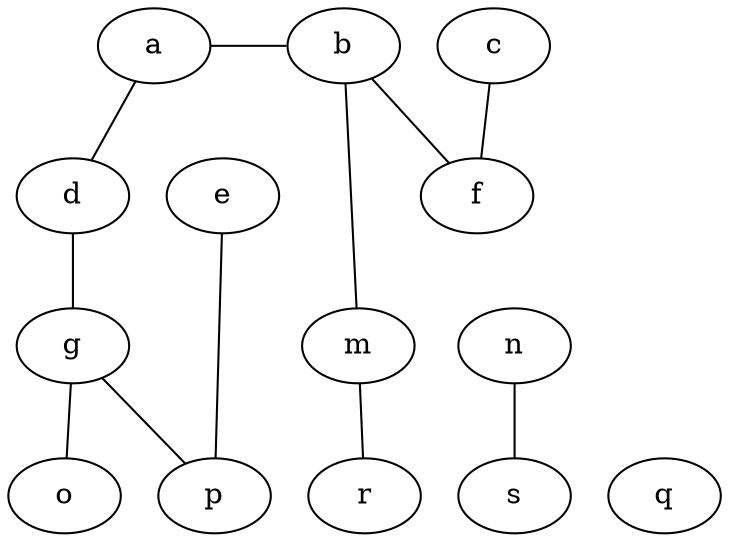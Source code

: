 graph test {
	{
		rank=same
		a
		b
		c
	}
	{
		rank=same
		d
		e
		f
	}
	{
		rank=same
		g
		m
		n
	}
	{
		rank=same
		o
		p
		q
		r
		s
	}
	a -- b
	a -- d
	d -- g
	b -- f
	b -- m
	c -- f
	e -- p
	g -- o
	g -- p
	m -- r
	n -- s
}

